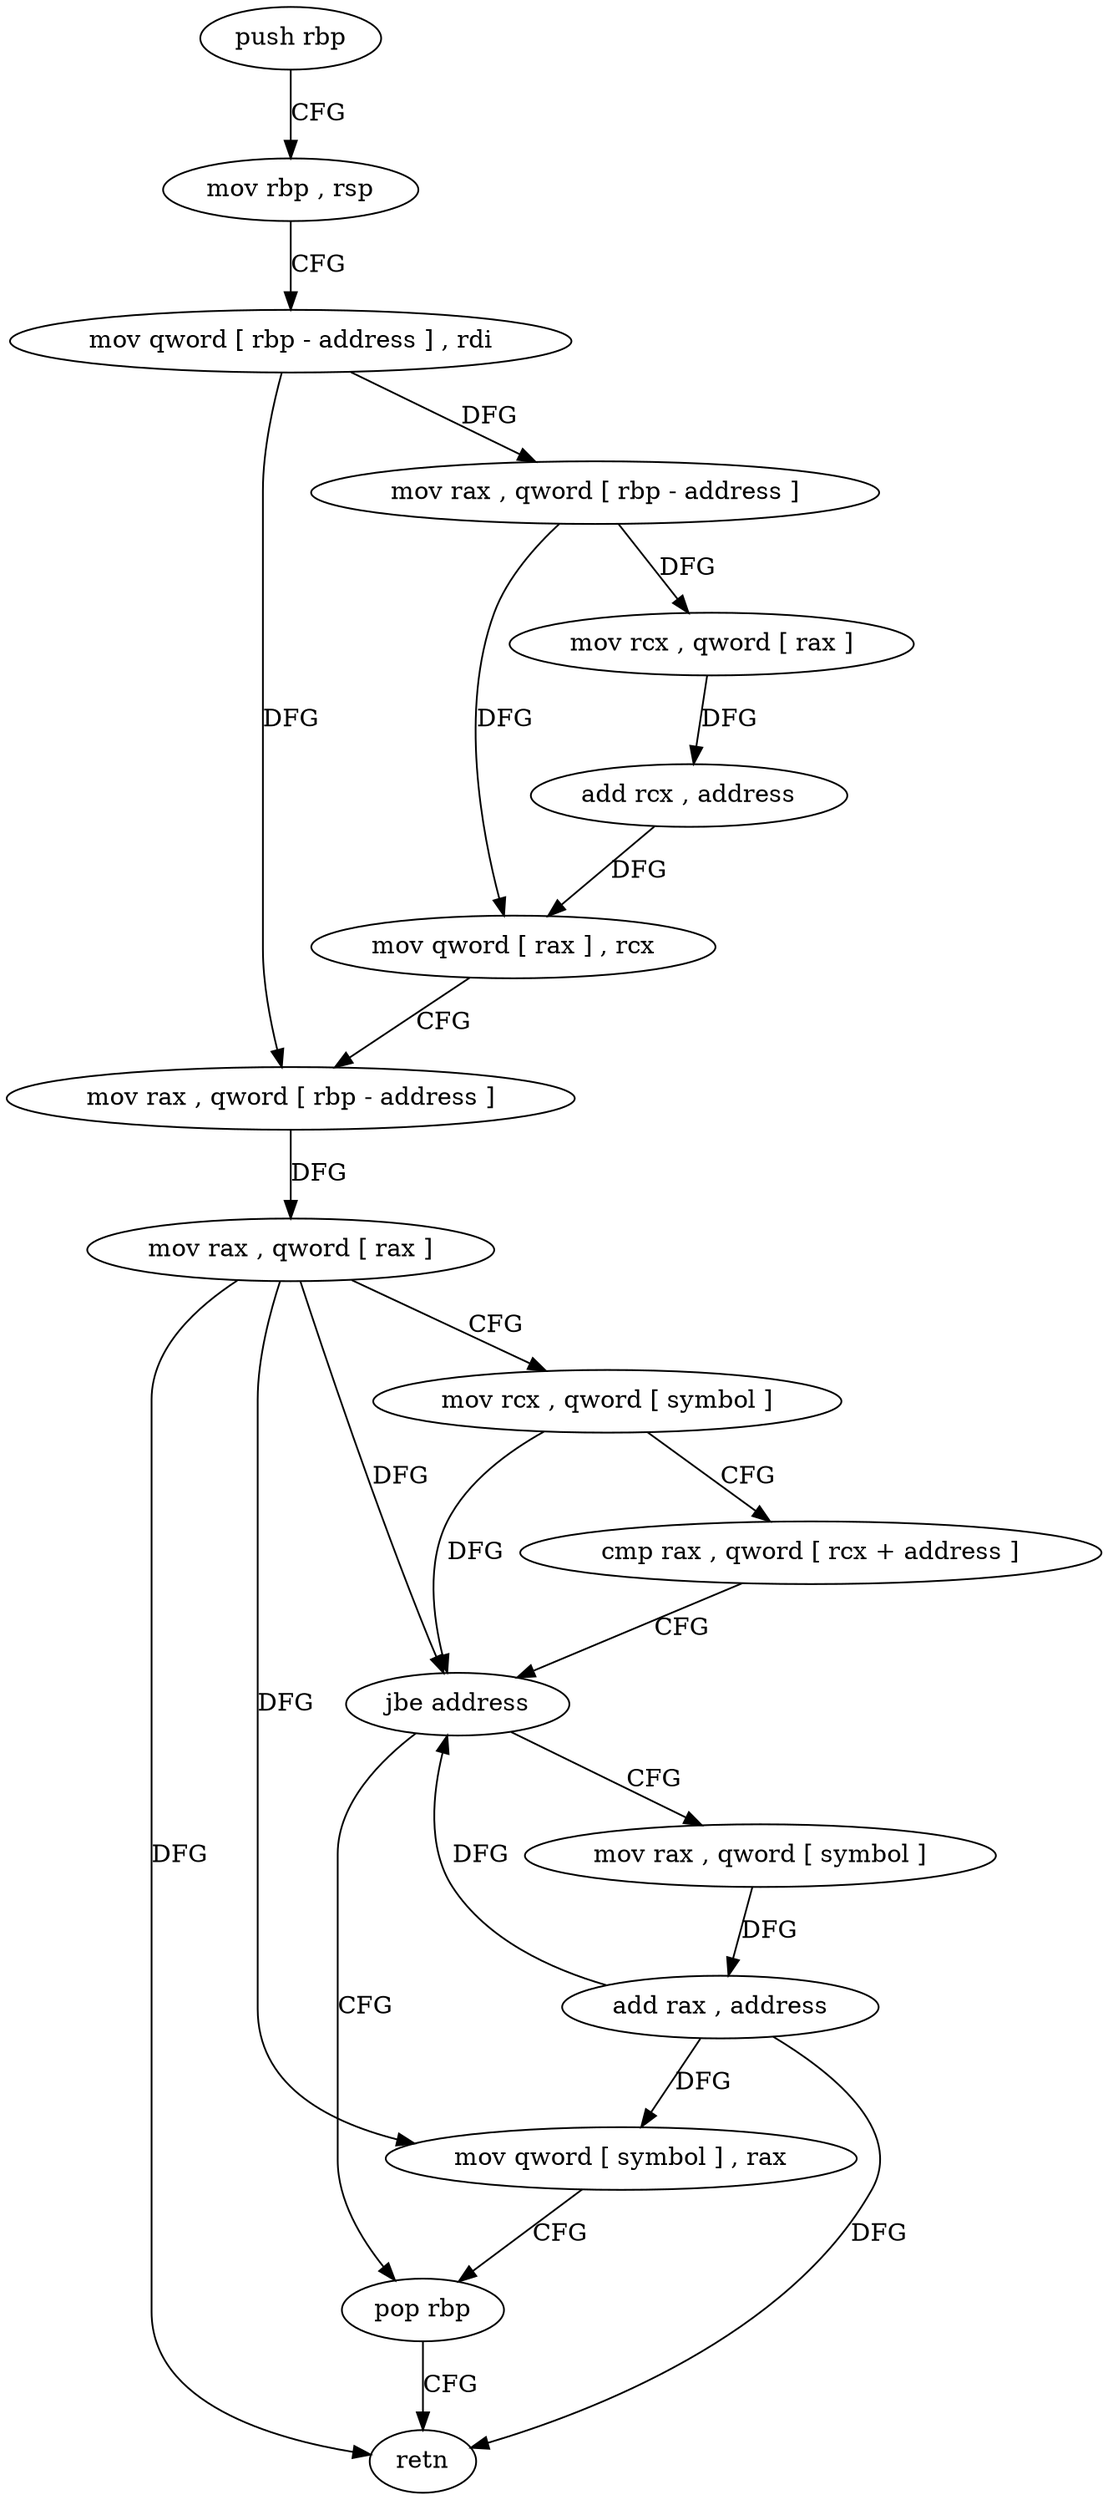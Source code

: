 digraph "func" {
"4205088" [label = "push rbp" ]
"4205089" [label = "mov rbp , rsp" ]
"4205092" [label = "mov qword [ rbp - address ] , rdi" ]
"4205096" [label = "mov rax , qword [ rbp - address ]" ]
"4205100" [label = "mov rcx , qword [ rax ]" ]
"4205103" [label = "add rcx , address" ]
"4205110" [label = "mov qword [ rax ] , rcx" ]
"4205113" [label = "mov rax , qword [ rbp - address ]" ]
"4205117" [label = "mov rax , qword [ rax ]" ]
"4205120" [label = "mov rcx , qword [ symbol ]" ]
"4205128" [label = "cmp rax , qword [ rcx + address ]" ]
"4205132" [label = "jbe address" ]
"4205160" [label = "pop rbp" ]
"4205138" [label = "mov rax , qword [ symbol ]" ]
"4205161" [label = "retn" ]
"4205146" [label = "add rax , address" ]
"4205152" [label = "mov qword [ symbol ] , rax" ]
"4205088" -> "4205089" [ label = "CFG" ]
"4205089" -> "4205092" [ label = "CFG" ]
"4205092" -> "4205096" [ label = "DFG" ]
"4205092" -> "4205113" [ label = "DFG" ]
"4205096" -> "4205100" [ label = "DFG" ]
"4205096" -> "4205110" [ label = "DFG" ]
"4205100" -> "4205103" [ label = "DFG" ]
"4205103" -> "4205110" [ label = "DFG" ]
"4205110" -> "4205113" [ label = "CFG" ]
"4205113" -> "4205117" [ label = "DFG" ]
"4205117" -> "4205120" [ label = "CFG" ]
"4205117" -> "4205132" [ label = "DFG" ]
"4205117" -> "4205161" [ label = "DFG" ]
"4205117" -> "4205152" [ label = "DFG" ]
"4205120" -> "4205128" [ label = "CFG" ]
"4205120" -> "4205132" [ label = "DFG" ]
"4205128" -> "4205132" [ label = "CFG" ]
"4205132" -> "4205160" [ label = "CFG" ]
"4205132" -> "4205138" [ label = "CFG" ]
"4205160" -> "4205161" [ label = "CFG" ]
"4205138" -> "4205146" [ label = "DFG" ]
"4205146" -> "4205152" [ label = "DFG" ]
"4205146" -> "4205132" [ label = "DFG" ]
"4205146" -> "4205161" [ label = "DFG" ]
"4205152" -> "4205160" [ label = "CFG" ]
}
